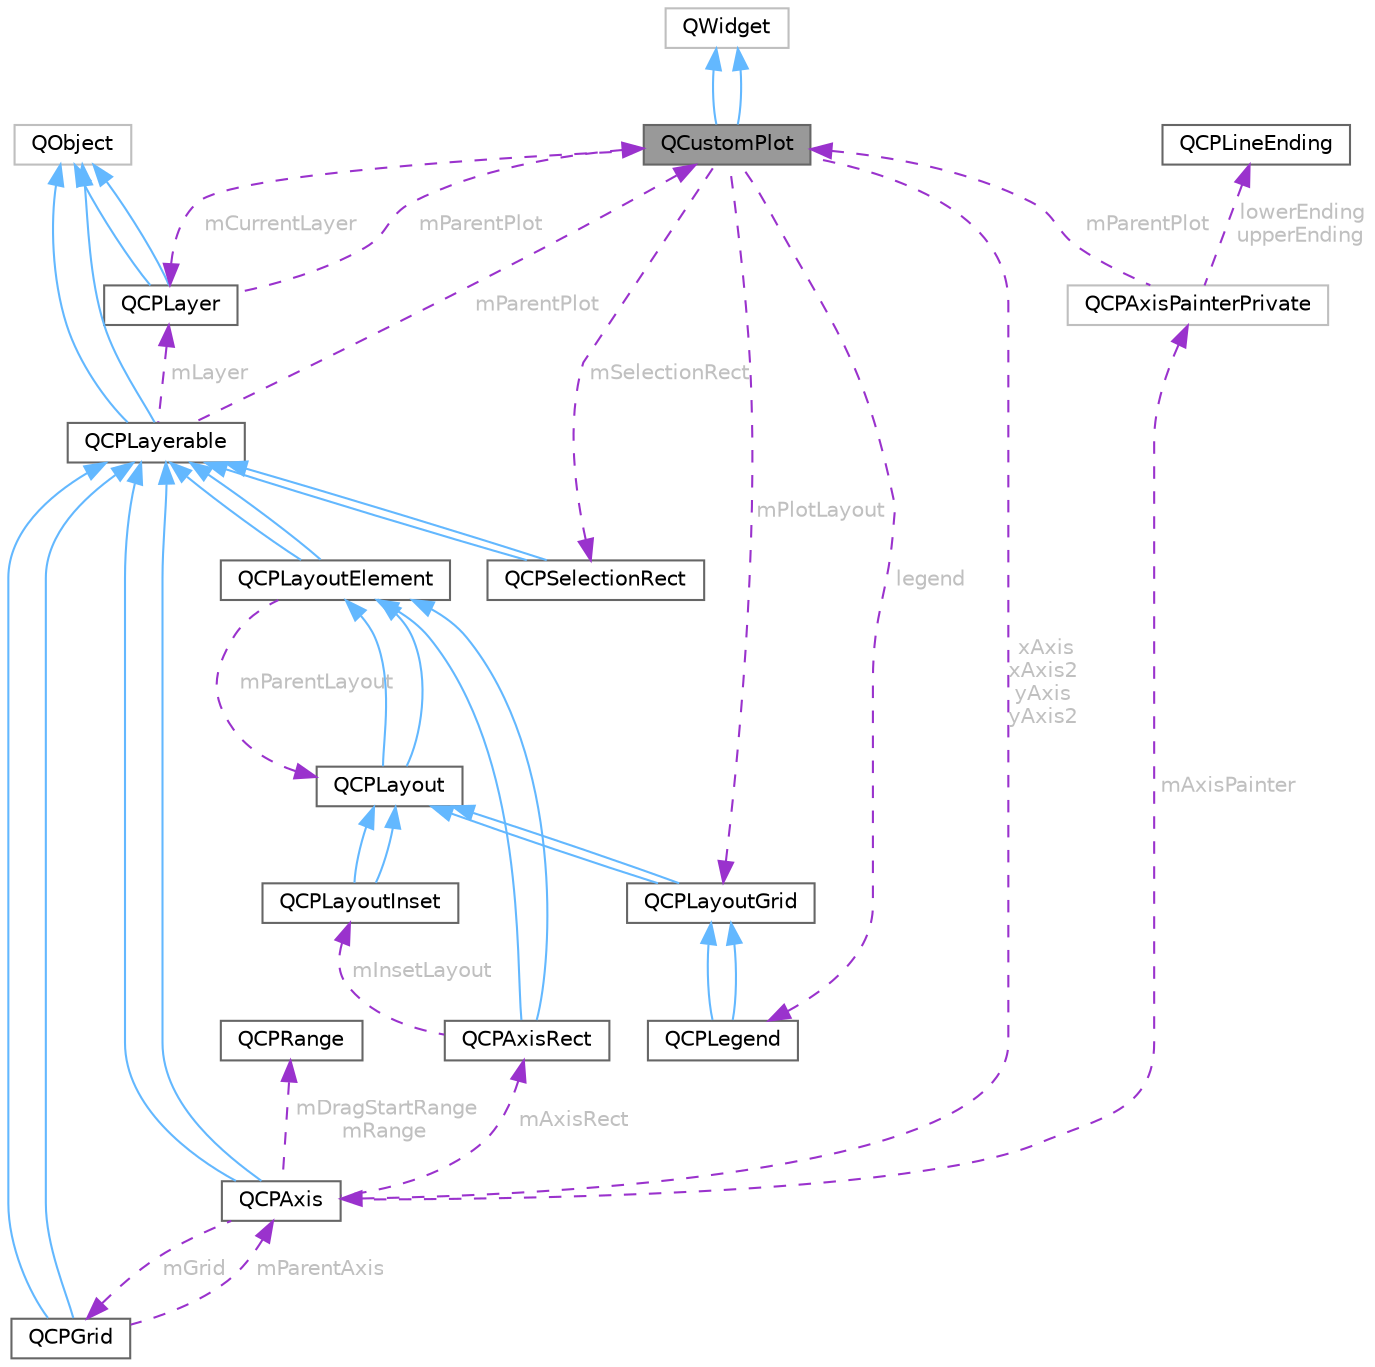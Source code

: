 digraph "QCustomPlot"
{
 // LATEX_PDF_SIZE
  bgcolor="transparent";
  edge [fontname=Helvetica,fontsize=10,labelfontname=Helvetica,labelfontsize=10];
  node [fontname=Helvetica,fontsize=10,shape=box,height=0.2,width=0.4];
  Node1 [id="Node000001",label="QCustomPlot",height=0.2,width=0.4,color="gray40", fillcolor="grey60", style="filled", fontcolor="black",tooltip="The central class of the library. This is the QWidget which displays the plot and interacts with the ..."];
  Node2 -> Node1 [id="edge1_Node000001_Node000002",dir="back",color="steelblue1",style="solid",tooltip=" "];
  Node2 [id="Node000002",label="QWidget",height=0.2,width=0.4,color="grey75", fillcolor="white", style="filled",tooltip=" "];
  Node2 -> Node1 [id="edge2_Node000001_Node000002",dir="back",color="steelblue1",style="solid",tooltip=" "];
  Node3 -> Node1 [id="edge3_Node000001_Node000003",dir="back",color="darkorchid3",style="dashed",tooltip=" ",label=" xAxis\nxAxis2\nyAxis\nyAxis2",fontcolor="grey" ];
  Node3 [id="Node000003",label="QCPAxis",height=0.2,width=0.4,color="gray40", fillcolor="white", style="filled",URL="$class_q_c_p_axis.html",tooltip="Manages a single axis inside a QCustomPlot."];
  Node4 -> Node3 [id="edge4_Node000003_Node000004",dir="back",color="steelblue1",style="solid",tooltip=" "];
  Node4 [id="Node000004",label="QCPLayerable",height=0.2,width=0.4,color="gray40", fillcolor="white", style="filled",URL="$class_q_c_p_layerable.html",tooltip="Base class for all drawable objects."];
  Node5 -> Node4 [id="edge5_Node000004_Node000005",dir="back",color="steelblue1",style="solid",tooltip=" "];
  Node5 [id="Node000005",label="QObject",height=0.2,width=0.4,color="grey75", fillcolor="white", style="filled",tooltip=" "];
  Node5 -> Node4 [id="edge6_Node000004_Node000005",dir="back",color="steelblue1",style="solid",tooltip=" "];
  Node1 -> Node4 [id="edge7_Node000004_Node000001",dir="back",color="darkorchid3",style="dashed",tooltip=" ",label=" mParentPlot",fontcolor="grey" ];
  Node6 -> Node4 [id="edge8_Node000004_Node000006",dir="back",color="darkorchid3",style="dashed",tooltip=" ",label=" mLayer",fontcolor="grey" ];
  Node6 [id="Node000006",label="QCPLayer",height=0.2,width=0.4,color="gray40", fillcolor="white", style="filled",URL="$class_q_c_p_layer.html",tooltip="A layer that may contain objects, to control the rendering order."];
  Node5 -> Node6 [id="edge9_Node000006_Node000005",dir="back",color="steelblue1",style="solid",tooltip=" "];
  Node5 -> Node6 [id="edge10_Node000006_Node000005",dir="back",color="steelblue1",style="solid",tooltip=" "];
  Node1 -> Node6 [id="edge11_Node000006_Node000001",dir="back",color="darkorchid3",style="dashed",tooltip=" ",label=" mParentPlot",fontcolor="grey" ];
  Node4 -> Node3 [id="edge12_Node000003_Node000004",dir="back",color="steelblue1",style="solid",tooltip=" "];
  Node7 -> Node3 [id="edge13_Node000003_Node000007",dir="back",color="darkorchid3",style="dashed",tooltip=" ",label=" mAxisRect",fontcolor="grey" ];
  Node7 [id="Node000007",label="QCPAxisRect",height=0.2,width=0.4,color="gray40", fillcolor="white", style="filled",URL="$class_q_c_p_axis_rect.html",tooltip="Holds multiple axes and arranges them in a rectangular shape."];
  Node8 -> Node7 [id="edge14_Node000007_Node000008",dir="back",color="steelblue1",style="solid",tooltip=" "];
  Node8 [id="Node000008",label="QCPLayoutElement",height=0.2,width=0.4,color="gray40", fillcolor="white", style="filled",URL="$class_q_c_p_layout_element.html",tooltip="The abstract base class for all objects that form the layout system."];
  Node4 -> Node8 [id="edge15_Node000008_Node000004",dir="back",color="steelblue1",style="solid",tooltip=" "];
  Node4 -> Node8 [id="edge16_Node000008_Node000004",dir="back",color="steelblue1",style="solid",tooltip=" "];
  Node9 -> Node8 [id="edge17_Node000008_Node000009",dir="back",color="darkorchid3",style="dashed",tooltip=" ",label=" mParentLayout",fontcolor="grey" ];
  Node9 [id="Node000009",label="QCPLayout",height=0.2,width=0.4,color="gray40", fillcolor="white", style="filled",URL="$class_q_c_p_layout.html",tooltip="The abstract base class for layouts."];
  Node8 -> Node9 [id="edge18_Node000009_Node000008",dir="back",color="steelblue1",style="solid",tooltip=" "];
  Node8 -> Node9 [id="edge19_Node000009_Node000008",dir="back",color="steelblue1",style="solid",tooltip=" "];
  Node8 -> Node7 [id="edge20_Node000007_Node000008",dir="back",color="steelblue1",style="solid",tooltip=" "];
  Node10 -> Node7 [id="edge21_Node000007_Node000010",dir="back",color="darkorchid3",style="dashed",tooltip=" ",label=" mInsetLayout",fontcolor="grey" ];
  Node10 [id="Node000010",label="QCPLayoutInset",height=0.2,width=0.4,color="gray40", fillcolor="white", style="filled",URL="$class_q_c_p_layout_inset.html",tooltip="A layout that places child elements aligned to the border or arbitrarily positioned."];
  Node9 -> Node10 [id="edge22_Node000010_Node000009",dir="back",color="steelblue1",style="solid",tooltip=" "];
  Node9 -> Node10 [id="edge23_Node000010_Node000009",dir="back",color="steelblue1",style="solid",tooltip=" "];
  Node11 -> Node3 [id="edge24_Node000003_Node000011",dir="back",color="darkorchid3",style="dashed",tooltip=" ",label=" mDragStartRange\nmRange",fontcolor="grey" ];
  Node11 [id="Node000011",label="QCPRange",height=0.2,width=0.4,color="gray40", fillcolor="white", style="filled",URL="$class_q_c_p_range.html",tooltip="Represents the range an axis is encompassing."];
  Node12 -> Node3 [id="edge25_Node000003_Node000012",dir="back",color="darkorchid3",style="dashed",tooltip=" ",label=" mGrid",fontcolor="grey" ];
  Node12 [id="Node000012",label="QCPGrid",height=0.2,width=0.4,color="gray40", fillcolor="white", style="filled",URL="$class_q_c_p_grid.html",tooltip="Responsible for drawing the grid of a QCPAxis."];
  Node4 -> Node12 [id="edge26_Node000012_Node000004",dir="back",color="steelblue1",style="solid",tooltip=" "];
  Node4 -> Node12 [id="edge27_Node000012_Node000004",dir="back",color="steelblue1",style="solid",tooltip=" "];
  Node3 -> Node12 [id="edge28_Node000012_Node000003",dir="back",color="darkorchid3",style="dashed",tooltip=" ",label=" mParentAxis",fontcolor="grey" ];
  Node13 -> Node3 [id="edge29_Node000003_Node000013",dir="back",color="darkorchid3",style="dashed",tooltip=" ",label=" mAxisPainter",fontcolor="grey" ];
  Node13 [id="Node000013",label="QCPAxisPainterPrivate",height=0.2,width=0.4,color="grey75", fillcolor="white", style="filled",URL="$class_q_c_p_axis_painter_private.html",tooltip=" "];
  Node14 -> Node13 [id="edge30_Node000013_Node000014",dir="back",color="darkorchid3",style="dashed",tooltip=" ",label=" lowerEnding\nupperEnding",fontcolor="grey" ];
  Node14 [id="Node000014",label="QCPLineEnding",height=0.2,width=0.4,color="gray40", fillcolor="white", style="filled",URL="$class_q_c_p_line_ending.html",tooltip="Handles the different ending decorations for line-like items."];
  Node1 -> Node13 [id="edge31_Node000013_Node000001",dir="back",color="darkorchid3",style="dashed",tooltip=" ",label=" mParentPlot",fontcolor="grey" ];
  Node15 -> Node1 [id="edge32_Node000001_Node000015",dir="back",color="darkorchid3",style="dashed",tooltip=" ",label=" legend",fontcolor="grey" ];
  Node15 [id="Node000015",label="QCPLegend",height=0.2,width=0.4,color="gray40", fillcolor="white", style="filled",URL="$class_q_c_p_legend.html",tooltip="Manages a legend inside a QCustomPlot."];
  Node16 -> Node15 [id="edge33_Node000015_Node000016",dir="back",color="steelblue1",style="solid",tooltip=" "];
  Node16 [id="Node000016",label="QCPLayoutGrid",height=0.2,width=0.4,color="gray40", fillcolor="white", style="filled",URL="$class_q_c_p_layout_grid.html",tooltip="A layout that arranges child elements in a grid."];
  Node9 -> Node16 [id="edge34_Node000016_Node000009",dir="back",color="steelblue1",style="solid",tooltip=" "];
  Node9 -> Node16 [id="edge35_Node000016_Node000009",dir="back",color="steelblue1",style="solid",tooltip=" "];
  Node16 -> Node15 [id="edge36_Node000015_Node000016",dir="back",color="steelblue1",style="solid",tooltip=" "];
  Node16 -> Node1 [id="edge37_Node000001_Node000016",dir="back",color="darkorchid3",style="dashed",tooltip=" ",label=" mPlotLayout",fontcolor="grey" ];
  Node6 -> Node1 [id="edge38_Node000001_Node000006",dir="back",color="darkorchid3",style="dashed",tooltip=" ",label=" mCurrentLayer",fontcolor="grey" ];
  Node17 -> Node1 [id="edge39_Node000001_Node000017",dir="back",color="darkorchid3",style="dashed",tooltip=" ",label=" mSelectionRect",fontcolor="grey" ];
  Node17 [id="Node000017",label="QCPSelectionRect",height=0.2,width=0.4,color="gray40", fillcolor="white", style="filled",URL="$class_q_c_p_selection_rect.html",tooltip="Provides rect/rubber-band data selection and range zoom interaction."];
  Node4 -> Node17 [id="edge40_Node000017_Node000004",dir="back",color="steelblue1",style="solid",tooltip=" "];
  Node4 -> Node17 [id="edge41_Node000017_Node000004",dir="back",color="steelblue1",style="solid",tooltip=" "];
}
